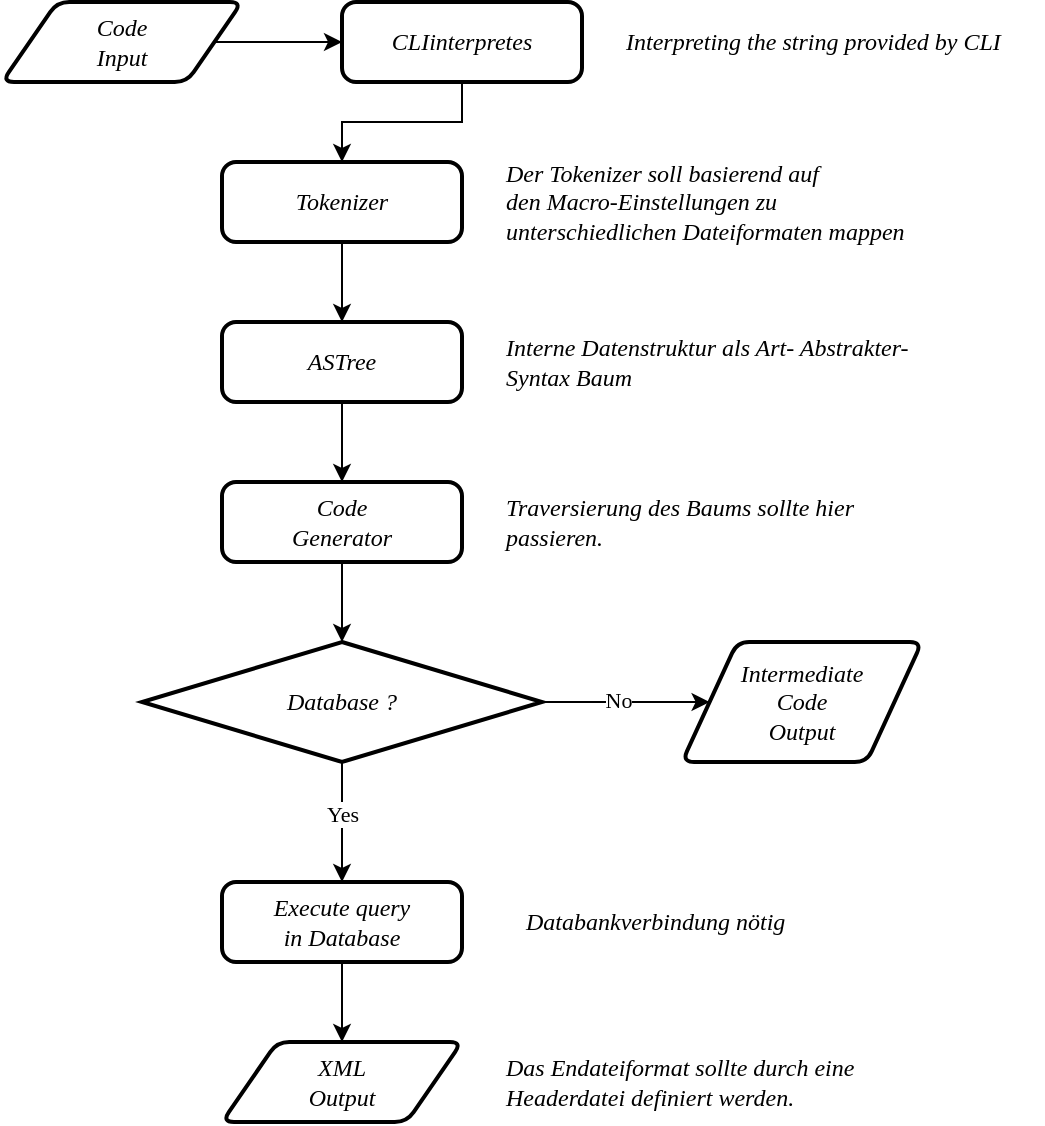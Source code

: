 <mxfile version="26.0.4">
  <diagram name="Page-1" id="oQYofOqJPCaHeyu1vDKv">
    <mxGraphModel dx="775" dy="421" grid="1" gridSize="10" guides="1" tooltips="1" connect="1" arrows="1" fold="1" page="1" pageScale="1" pageWidth="850" pageHeight="1100" math="0" shadow="0">
      <root>
        <mxCell id="0" />
        <mxCell id="1" parent="0" />
        <mxCell id="h_QUromxVKm3RSbmxBrV-33" style="edgeStyle=orthogonalEdgeStyle;rounded=0;orthogonalLoop=1;jettySize=auto;html=1;entryX=0;entryY=0.5;entryDx=0;entryDy=0;" edge="1" parent="1" source="h_QUromxVKm3RSbmxBrV-5" target="h_QUromxVKm3RSbmxBrV-32">
          <mxGeometry relative="1" as="geometry" />
        </mxCell>
        <mxCell id="h_QUromxVKm3RSbmxBrV-5" value="&lt;font face=&quot;Times New Roman&quot;&gt;&lt;i&gt;Code&lt;br&gt;Input&lt;/i&gt;&lt;/font&gt;" style="shape=parallelogram;html=1;strokeWidth=2;perimeter=parallelogramPerimeter;whiteSpace=wrap;rounded=1;arcSize=12;size=0.23;" vertex="1" parent="1">
          <mxGeometry x="10" y="40" width="120" height="40" as="geometry" />
        </mxCell>
        <mxCell id="h_QUromxVKm3RSbmxBrV-9" style="edgeStyle=orthogonalEdgeStyle;rounded=0;orthogonalLoop=1;jettySize=auto;html=1;" edge="1" parent="1" source="h_QUromxVKm3RSbmxBrV-6" target="h_QUromxVKm3RSbmxBrV-8">
          <mxGeometry relative="1" as="geometry" />
        </mxCell>
        <mxCell id="h_QUromxVKm3RSbmxBrV-6" value="&lt;i&gt;&lt;font face=&quot;Times New Roman&quot;&gt;Tokenizer&lt;/font&gt;&lt;/i&gt;" style="rounded=1;whiteSpace=wrap;html=1;absoluteArcSize=1;arcSize=14;strokeWidth=2;" vertex="1" parent="1">
          <mxGeometry x="120" y="120" width="120" height="40" as="geometry" />
        </mxCell>
        <mxCell id="h_QUromxVKm3RSbmxBrV-11" style="edgeStyle=orthogonalEdgeStyle;rounded=0;orthogonalLoop=1;jettySize=auto;html=1;entryX=0.5;entryY=0;entryDx=0;entryDy=0;" edge="1" parent="1" source="h_QUromxVKm3RSbmxBrV-8" target="h_QUromxVKm3RSbmxBrV-10">
          <mxGeometry relative="1" as="geometry" />
        </mxCell>
        <mxCell id="h_QUromxVKm3RSbmxBrV-8" value="&lt;i&gt;&lt;font face=&quot;Times New Roman&quot;&gt;ASTree&lt;/font&gt;&lt;/i&gt;" style="rounded=1;whiteSpace=wrap;html=1;absoluteArcSize=1;arcSize=14;strokeWidth=2;" vertex="1" parent="1">
          <mxGeometry x="120" y="200" width="120" height="40" as="geometry" />
        </mxCell>
        <mxCell id="h_QUromxVKm3RSbmxBrV-10" value="&lt;i&gt;&lt;font face=&quot;Times New Roman&quot;&gt;Code&lt;br&gt;Generator&lt;/font&gt;&lt;/i&gt;" style="rounded=1;whiteSpace=wrap;html=1;absoluteArcSize=1;arcSize=14;strokeWidth=2;" vertex="1" parent="1">
          <mxGeometry x="120" y="280" width="120" height="40" as="geometry" />
        </mxCell>
        <mxCell id="h_QUromxVKm3RSbmxBrV-16" style="edgeStyle=orthogonalEdgeStyle;rounded=0;orthogonalLoop=1;jettySize=auto;html=1;entryX=0.5;entryY=0;entryDx=0;entryDy=0;" edge="1" parent="1" source="h_QUromxVKm3RSbmxBrV-12" target="h_QUromxVKm3RSbmxBrV-15">
          <mxGeometry relative="1" as="geometry" />
        </mxCell>
        <mxCell id="h_QUromxVKm3RSbmxBrV-19" style="edgeStyle=orthogonalEdgeStyle;rounded=0;orthogonalLoop=1;jettySize=auto;html=1;entryX=0;entryY=0.5;entryDx=0;entryDy=0;" edge="1" parent="1" source="h_QUromxVKm3RSbmxBrV-12" target="h_QUromxVKm3RSbmxBrV-18">
          <mxGeometry relative="1" as="geometry" />
        </mxCell>
        <mxCell id="h_QUromxVKm3RSbmxBrV-24" value="&lt;font face=&quot;Times New Roman&quot;&gt;No&lt;/font&gt;" style="edgeLabel;html=1;align=center;verticalAlign=middle;resizable=0;points=[];" vertex="1" connectable="0" parent="h_QUromxVKm3RSbmxBrV-19">
          <mxGeometry x="-0.282" y="-1" relative="1" as="geometry">
            <mxPoint x="8" y="-2" as="offset" />
          </mxGeometry>
        </mxCell>
        <mxCell id="h_QUromxVKm3RSbmxBrV-12" value="&lt;i&gt;&lt;font face=&quot;Times New Roman&quot;&gt;Database ?&lt;/font&gt;&lt;/i&gt;" style="strokeWidth=2;html=1;shape=mxgraph.flowchart.decision;whiteSpace=wrap;" vertex="1" parent="1">
          <mxGeometry x="80" y="360" width="200" height="60" as="geometry" />
        </mxCell>
        <mxCell id="h_QUromxVKm3RSbmxBrV-13" style="edgeStyle=orthogonalEdgeStyle;rounded=0;orthogonalLoop=1;jettySize=auto;html=1;entryX=0.5;entryY=0;entryDx=0;entryDy=0;entryPerimeter=0;" edge="1" parent="1" source="h_QUromxVKm3RSbmxBrV-10" target="h_QUromxVKm3RSbmxBrV-12">
          <mxGeometry relative="1" as="geometry" />
        </mxCell>
        <mxCell id="h_QUromxVKm3RSbmxBrV-22" style="edgeStyle=orthogonalEdgeStyle;rounded=0;orthogonalLoop=1;jettySize=auto;html=1;" edge="1" parent="1" source="h_QUromxVKm3RSbmxBrV-15" target="h_QUromxVKm3RSbmxBrV-21">
          <mxGeometry relative="1" as="geometry" />
        </mxCell>
        <mxCell id="h_QUromxVKm3RSbmxBrV-15" value="&lt;font face=&quot;Times New Roman&quot;&gt;&lt;i&gt;Execute query&lt;br&gt;in Database&lt;/i&gt;&lt;/font&gt;" style="rounded=1;whiteSpace=wrap;html=1;absoluteArcSize=1;arcSize=14;strokeWidth=2;" vertex="1" parent="1">
          <mxGeometry x="120" y="480" width="120" height="40" as="geometry" />
        </mxCell>
        <mxCell id="h_QUromxVKm3RSbmxBrV-18" value="&lt;div style=&quot;&quot;&gt;&lt;i style=&quot;font-family: &amp;quot;Times New Roman&amp;quot;; background-color: transparent; color: light-dark(rgb(0, 0, 0), rgb(255, 255, 255));&quot;&gt;Intermediate&lt;/i&gt;&lt;/div&gt;&lt;font face=&quot;Times New Roman&quot;&gt;&lt;div style=&quot;&quot;&gt;&lt;i style=&quot;background-color: transparent; color: light-dark(rgb(0, 0, 0), rgb(255, 255, 255));&quot;&gt;Code&lt;/i&gt;&lt;/div&gt;&lt;i&gt;&lt;div style=&quot;&quot;&gt;&lt;i style=&quot;background-color: transparent; color: light-dark(rgb(0, 0, 0), rgb(255, 255, 255));&quot;&gt;Output&lt;/i&gt;&lt;/div&gt;&lt;/i&gt;&lt;/font&gt;" style="shape=parallelogram;html=1;strokeWidth=2;perimeter=parallelogramPerimeter;whiteSpace=wrap;rounded=1;arcSize=12;size=0.23;align=center;" vertex="1" parent="1">
          <mxGeometry x="350" y="360" width="120" height="60" as="geometry" />
        </mxCell>
        <mxCell id="h_QUromxVKm3RSbmxBrV-21" value="&lt;font face=&quot;Times New Roman&quot;&gt;&lt;i&gt;XML&lt;br&gt;Output&lt;br&gt;&lt;/i&gt;&lt;/font&gt;" style="shape=parallelogram;html=1;strokeWidth=2;perimeter=parallelogramPerimeter;whiteSpace=wrap;rounded=1;arcSize=12;size=0.23;" vertex="1" parent="1">
          <mxGeometry x="120" y="560" width="120" height="40" as="geometry" />
        </mxCell>
        <mxCell id="h_QUromxVKm3RSbmxBrV-25" value="&lt;font face=&quot;Times New Roman&quot;&gt;Yes&lt;/font&gt;" style="edgeLabel;html=1;align=center;verticalAlign=middle;resizable=0;points=[];" vertex="1" connectable="0" parent="1">
          <mxGeometry x="320.154" y="400" as="geometry">
            <mxPoint x="-140" y="46" as="offset" />
          </mxGeometry>
        </mxCell>
        <mxCell id="h_QUromxVKm3RSbmxBrV-27" value="&lt;i&gt;&lt;font face=&quot;Times New Roman&quot;&gt;Der Tokenizer soll basierend auf&amp;nbsp;&lt;br&gt;den Macro-Einstellungen zu unterschiedlichen Dateiformaten mappen&lt;/font&gt;&lt;/i&gt;" style="text;html=1;align=left;verticalAlign=middle;whiteSpace=wrap;rounded=0;" vertex="1" parent="1">
          <mxGeometry x="260" y="125" width="210" height="30" as="geometry" />
        </mxCell>
        <mxCell id="h_QUromxVKm3RSbmxBrV-28" value="&lt;font face=&quot;Times New Roman&quot;&gt;&lt;i&gt;Das Endateiformat sollte durch eine Headerdatei definiert werden.&lt;/i&gt;&lt;/font&gt;" style="text;html=1;align=left;verticalAlign=middle;whiteSpace=wrap;rounded=0;" vertex="1" parent="1">
          <mxGeometry x="260" y="565" width="210" height="30" as="geometry" />
        </mxCell>
        <mxCell id="h_QUromxVKm3RSbmxBrV-29" value="&lt;font face=&quot;Times New Roman&quot;&gt;&lt;i&gt;Traversierung des Baums sollte hier passieren.&amp;nbsp;&lt;/i&gt;&lt;/font&gt;" style="text;html=1;align=left;verticalAlign=middle;whiteSpace=wrap;rounded=0;" vertex="1" parent="1">
          <mxGeometry x="260" y="285" width="210" height="30" as="geometry" />
        </mxCell>
        <mxCell id="h_QUromxVKm3RSbmxBrV-30" value="&lt;font face=&quot;Times New Roman&quot;&gt;&lt;i&gt;Interne Datenstruktur als Art- Abstrakter-Syntax Baum&lt;/i&gt;&lt;/font&gt;" style="text;html=1;align=left;verticalAlign=middle;whiteSpace=wrap;rounded=0;" vertex="1" parent="1">
          <mxGeometry x="260" y="205" width="210" height="30" as="geometry" />
        </mxCell>
        <mxCell id="h_QUromxVKm3RSbmxBrV-31" value="&lt;font face=&quot;Times New Roman&quot;&gt;&lt;i&gt;Databankverbindung nötig&lt;/i&gt;&lt;/font&gt;" style="text;html=1;align=left;verticalAlign=middle;whiteSpace=wrap;rounded=0;" vertex="1" parent="1">
          <mxGeometry x="270" y="485" width="210" height="30" as="geometry" />
        </mxCell>
        <mxCell id="h_QUromxVKm3RSbmxBrV-34" style="edgeStyle=orthogonalEdgeStyle;rounded=0;orthogonalLoop=1;jettySize=auto;html=1;entryX=0.5;entryY=0;entryDx=0;entryDy=0;" edge="1" parent="1" source="h_QUromxVKm3RSbmxBrV-32" target="h_QUromxVKm3RSbmxBrV-6">
          <mxGeometry relative="1" as="geometry" />
        </mxCell>
        <mxCell id="h_QUromxVKm3RSbmxBrV-32" value="&lt;i&gt;&lt;font face=&quot;Times New Roman&quot;&gt;CLIinterpretes&lt;/font&gt;&lt;/i&gt;" style="rounded=1;whiteSpace=wrap;html=1;absoluteArcSize=1;arcSize=14;strokeWidth=2;" vertex="1" parent="1">
          <mxGeometry x="180" y="40" width="120" height="40" as="geometry" />
        </mxCell>
        <mxCell id="h_QUromxVKm3RSbmxBrV-35" value="&lt;font face=&quot;Times New Roman&quot;&gt;&lt;i&gt;Interpreting the string provided by CLI&lt;/i&gt;&lt;/font&gt;" style="text;html=1;align=left;verticalAlign=middle;whiteSpace=wrap;rounded=0;" vertex="1" parent="1">
          <mxGeometry x="320.15" y="45" width="210" height="30" as="geometry" />
        </mxCell>
      </root>
    </mxGraphModel>
  </diagram>
</mxfile>
